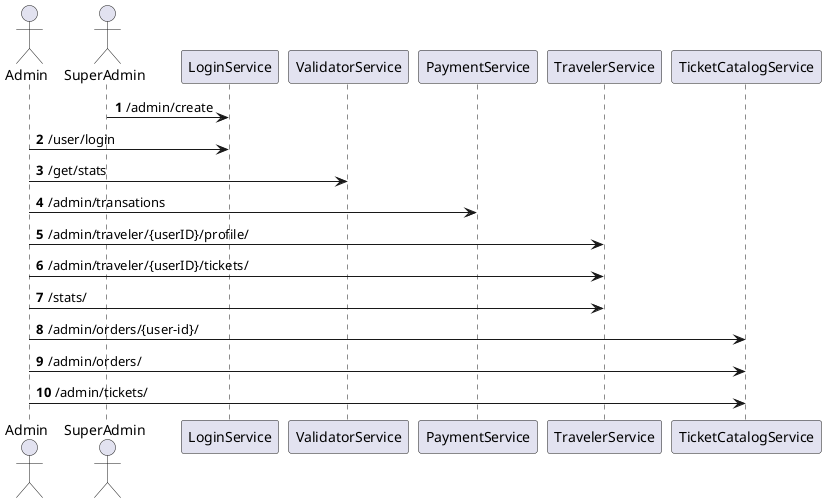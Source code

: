 ```plantuml
@startuml
actor Admin
actor SuperAdmin

participant LoginService

autonumber
SuperAdmin -> LoginService : /admin/create
Admin -> LoginService : /user/login
Admin -> ValidatorService : /get/stats
Admin -> PaymentService : /admin/transations
Admin -> TravelerService : /admin/traveler/{userID}/profile/
Admin -> TravelerService : /admin/traveler/{userID}/tickets/
Admin -> TravelerService : /stats/
Admin -> TicketCatalogService : /admin/orders/{user-id}/
Admin -> TicketCatalogService : /admin/orders/
Admin -> TicketCatalogService : /admin/tickets/

@enduml
```
